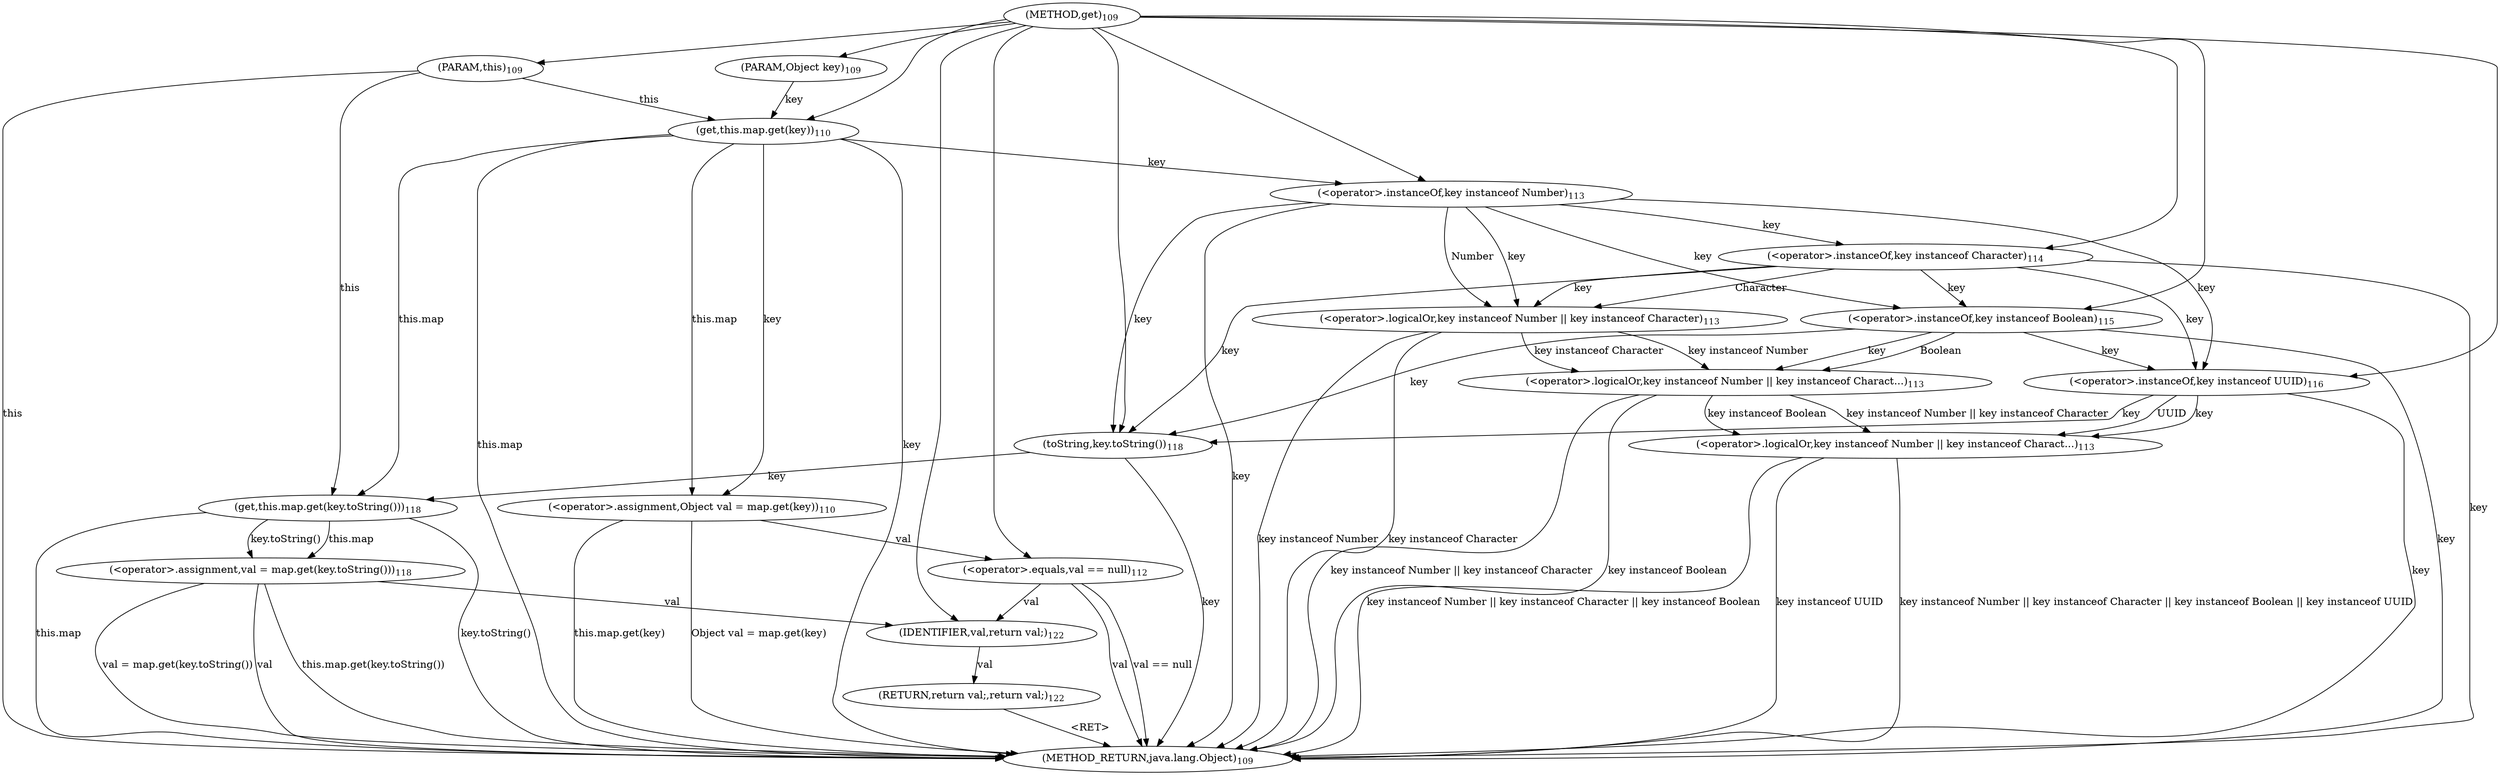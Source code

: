 digraph "get" {  
"363" [label = <(METHOD,get)<SUB>109</SUB>> ]
"409" [label = <(METHOD_RETURN,java.lang.Object)<SUB>109</SUB>> ]
"364" [label = <(PARAM,this)<SUB>109</SUB>> ]
"365" [label = <(PARAM,Object key)<SUB>109</SUB>> ]
"368" [label = <(&lt;operator&gt;.assignment,Object val = map.get(key))<SUB>110</SUB>> ]
"405" [label = <(RETURN,return val;,return val;)<SUB>122</SUB>> ]
"368" [label = <(&lt;operator&gt;.assignment,Object val = map.get(key))<SUB>110</SUB>> ]
"368" [label = <(&lt;operator&gt;.assignment,Object val = map.get(key))<SUB>110</SUB>> ]
"376" [label = <(&lt;operator&gt;.equals,val == null)<SUB>112</SUB>> ]
"406" [label = <(IDENTIFIER,val,return val;)<SUB>122</SUB>> ]
"370" [label = <(get,this.map.get(key))<SUB>110</SUB>> ]
"370" [label = <(get,this.map.get(key))<SUB>110</SUB>> ]
"376" [label = <(&lt;operator&gt;.equals,val == null)<SUB>112</SUB>> ]
"376" [label = <(&lt;operator&gt;.equals,val == null)<SUB>112</SUB>> ]
"381" [label = <(&lt;operator&gt;.logicalOr,key instanceof Number || key instanceof Charact...)<SUB>113</SUB>> ]
"381" [label = <(&lt;operator&gt;.logicalOr,key instanceof Number || key instanceof Charact...)<SUB>113</SUB>> ]
"381" [label = <(&lt;operator&gt;.logicalOr,key instanceof Number || key instanceof Charact...)<SUB>113</SUB>> ]
"397" [label = <(&lt;operator&gt;.assignment,val = map.get(key.toString()))<SUB>118</SUB>> ]
"382" [label = <(&lt;operator&gt;.logicalOr,key instanceof Number || key instanceof Charact...)<SUB>113</SUB>> ]
"382" [label = <(&lt;operator&gt;.logicalOr,key instanceof Number || key instanceof Charact...)<SUB>113</SUB>> ]
"393" [label = <(&lt;operator&gt;.instanceOf,key instanceof UUID)<SUB>116</SUB>> ]
"393" [label = <(&lt;operator&gt;.instanceOf,key instanceof UUID)<SUB>116</SUB>> ]
"397" [label = <(&lt;operator&gt;.assignment,val = map.get(key.toString()))<SUB>118</SUB>> ]
"397" [label = <(&lt;operator&gt;.assignment,val = map.get(key.toString()))<SUB>118</SUB>> ]
"383" [label = <(&lt;operator&gt;.logicalOr,key instanceof Number || key instanceof Character)<SUB>113</SUB>> ]
"383" [label = <(&lt;operator&gt;.logicalOr,key instanceof Number || key instanceof Character)<SUB>113</SUB>> ]
"390" [label = <(&lt;operator&gt;.instanceOf,key instanceof Boolean)<SUB>115</SUB>> ]
"390" [label = <(&lt;operator&gt;.instanceOf,key instanceof Boolean)<SUB>115</SUB>> ]
"399" [label = <(get,this.map.get(key.toString()))<SUB>118</SUB>> ]
"399" [label = <(get,this.map.get(key.toString()))<SUB>118</SUB>> ]
"384" [label = <(&lt;operator&gt;.instanceOf,key instanceof Number)<SUB>113</SUB>> ]
"384" [label = <(&lt;operator&gt;.instanceOf,key instanceof Number)<SUB>113</SUB>> ]
"387" [label = <(&lt;operator&gt;.instanceOf,key instanceof Character)<SUB>114</SUB>> ]
"387" [label = <(&lt;operator&gt;.instanceOf,key instanceof Character)<SUB>114</SUB>> ]
"403" [label = <(toString,key.toString())<SUB>118</SUB>> ]
  "405" -> "409"  [ label = "&lt;RET&gt;"] 
  "364" -> "409"  [ label = "this"] 
  "370" -> "409"  [ label = "this.map"] 
  "370" -> "409"  [ label = "key"] 
  "368" -> "409"  [ label = "this.map.get(key)"] 
  "368" -> "409"  [ label = "Object val = map.get(key)"] 
  "376" -> "409"  [ label = "val"] 
  "376" -> "409"  [ label = "val == null"] 
  "384" -> "409"  [ label = "key"] 
  "383" -> "409"  [ label = "key instanceof Number"] 
  "387" -> "409"  [ label = "key"] 
  "383" -> "409"  [ label = "key instanceof Character"] 
  "382" -> "409"  [ label = "key instanceof Number || key instanceof Character"] 
  "390" -> "409"  [ label = "key"] 
  "382" -> "409"  [ label = "key instanceof Boolean"] 
  "381" -> "409"  [ label = "key instanceof Number || key instanceof Character || key instanceof Boolean"] 
  "393" -> "409"  [ label = "key"] 
  "381" -> "409"  [ label = "key instanceof UUID"] 
  "381" -> "409"  [ label = "key instanceof Number || key instanceof Character || key instanceof Boolean || key instanceof UUID"] 
  "397" -> "409"  [ label = "val"] 
  "399" -> "409"  [ label = "this.map"] 
  "403" -> "409"  [ label = "key"] 
  "399" -> "409"  [ label = "key.toString()"] 
  "397" -> "409"  [ label = "this.map.get(key.toString())"] 
  "397" -> "409"  [ label = "val = map.get(key.toString())"] 
  "363" -> "364" 
  "363" -> "365" 
  "370" -> "368"  [ label = "this.map"] 
  "370" -> "368"  [ label = "key"] 
  "406" -> "405"  [ label = "val"] 
  "376" -> "406"  [ label = "val"] 
  "397" -> "406"  [ label = "val"] 
  "363" -> "406" 
  "364" -> "370"  [ label = "this"] 
  "365" -> "370"  [ label = "key"] 
  "363" -> "370" 
  "368" -> "376"  [ label = "val"] 
  "363" -> "376" 
  "382" -> "381"  [ label = "key instanceof Number || key instanceof Character"] 
  "382" -> "381"  [ label = "key instanceof Boolean"] 
  "393" -> "381"  [ label = "key"] 
  "393" -> "381"  [ label = "UUID"] 
  "399" -> "397"  [ label = "this.map"] 
  "399" -> "397"  [ label = "key.toString()"] 
  "383" -> "382"  [ label = "key instanceof Number"] 
  "383" -> "382"  [ label = "key instanceof Character"] 
  "390" -> "382"  [ label = "key"] 
  "390" -> "382"  [ label = "Boolean"] 
  "384" -> "393"  [ label = "key"] 
  "387" -> "393"  [ label = "key"] 
  "390" -> "393"  [ label = "key"] 
  "363" -> "393" 
  "384" -> "383"  [ label = "key"] 
  "384" -> "383"  [ label = "Number"] 
  "387" -> "383"  [ label = "key"] 
  "387" -> "383"  [ label = "Character"] 
  "384" -> "390"  [ label = "key"] 
  "387" -> "390"  [ label = "key"] 
  "363" -> "390" 
  "364" -> "399"  [ label = "this"] 
  "370" -> "399"  [ label = "this.map"] 
  "403" -> "399"  [ label = "key"] 
  "370" -> "384"  [ label = "key"] 
  "363" -> "384" 
  "384" -> "387"  [ label = "key"] 
  "363" -> "387" 
  "384" -> "403"  [ label = "key"] 
  "387" -> "403"  [ label = "key"] 
  "390" -> "403"  [ label = "key"] 
  "393" -> "403"  [ label = "key"] 
  "363" -> "403" 
}

